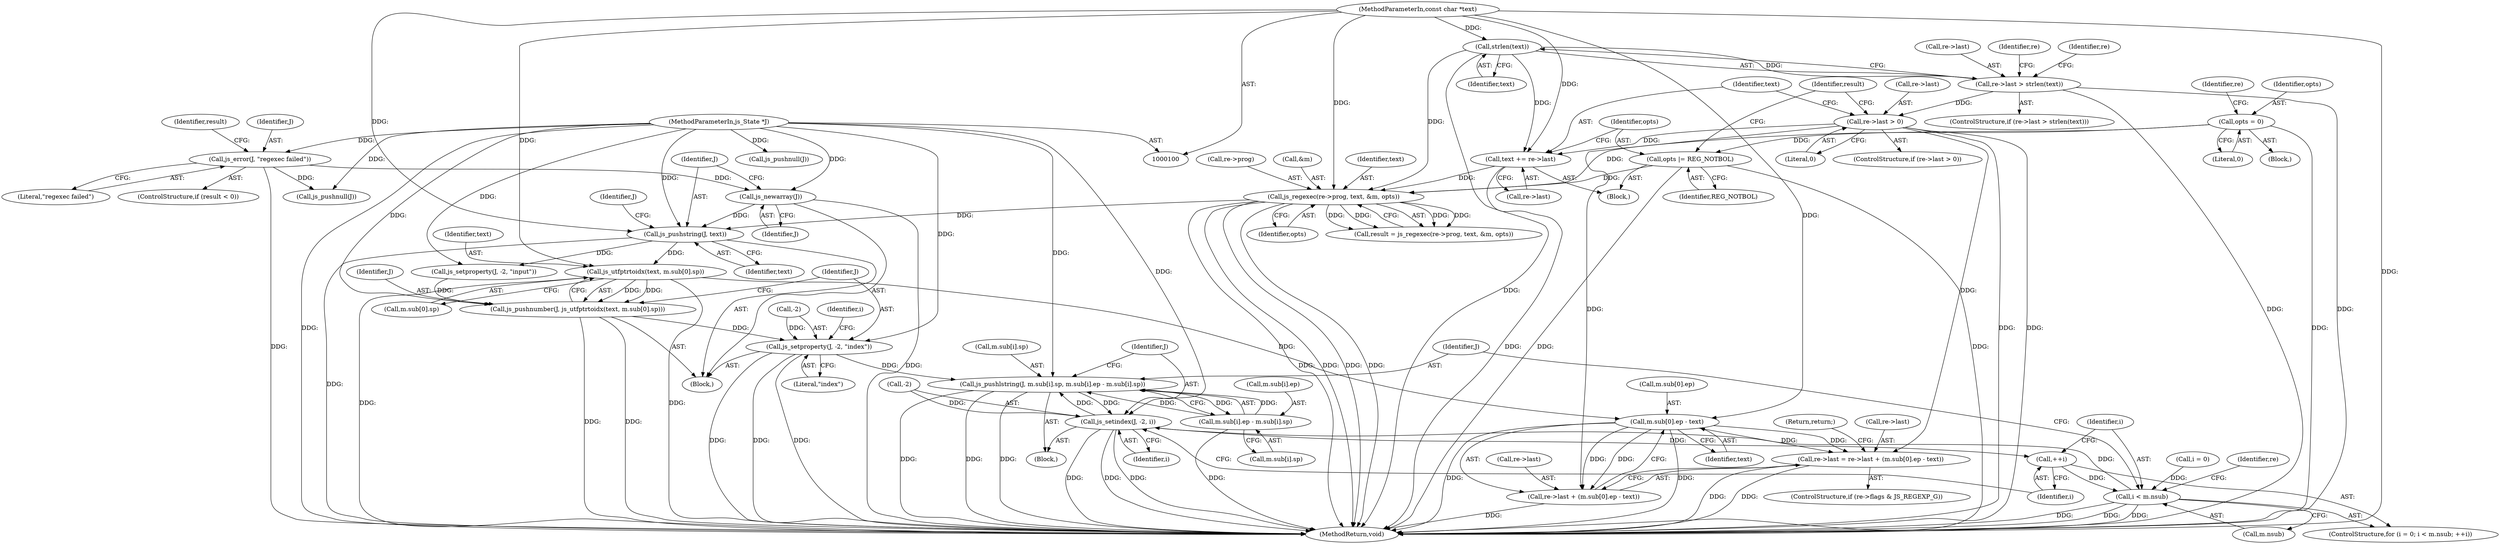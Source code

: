 digraph "0_mujs_00d4606c3baf813b7b1c176823b2729bf51002a2_0@array" {
"1000184" [label="(Call,js_utfptrtoidx(text, m.sub[0].sp))"];
"1000174" [label="(Call,js_pushstring(J, text))"];
"1000172" [label="(Call,js_newarray(J))"];
"1000164" [label="(Call,js_error(J, \"regexec failed\"))"];
"1000101" [label="(MethodParameterIn,js_State *J)"];
"1000152" [label="(Call,js_regexec(re->prog, text, &m, opts))"];
"1000124" [label="(Call,strlen(text))"];
"1000103" [label="(MethodParameterIn,const char *text)"];
"1000142" [label="(Call,text += re->last)"];
"1000136" [label="(Call,re->last > 0)"];
"1000120" [label="(Call,re->last > strlen(text))"];
"1000147" [label="(Call,opts |= REG_NOTBOL)"];
"1000109" [label="(Call,opts = 0)"];
"1000182" [label="(Call,js_pushnumber(J, js_utfptrtoidx(text, m.sub[0].sp)))"];
"1000193" [label="(Call,js_setproperty(J, -2, \"index\"))"];
"1000210" [label="(Call,js_pushlstring(J, m.sub[i].sp, m.sub[i].ep - m.sub[i].sp))"];
"1000219" [label="(Call,m.sub[i].ep - m.sub[i].sp)"];
"1000234" [label="(Call,js_setindex(J, -2, i))"];
"1000207" [label="(Call,++i)"];
"1000202" [label="(Call,i < m.nsub)"];
"1000253" [label="(Call,m.sub[0].ep - text)"];
"1000245" [label="(Call,re->last = re->last + (m.sub[0].ep - text))"];
"1000249" [label="(Call,re->last + (m.sub[0].ep - text))"];
"1000150" [label="(Call,result = js_regexec(re->prog, text, &m, opts))"];
"1000175" [label="(Identifier,J)"];
"1000143" [label="(Identifier,text)"];
"1000141" [label="(Block,)"];
"1000169" [label="(Identifier,result)"];
"1000119" [label="(ControlStructure,if (re->last > strlen(text)))"];
"1000159" [label="(Identifier,opts)"];
"1000210" [label="(Call,js_pushlstring(J, m.sub[i].sp, m.sub[i].ep - m.sub[i].sp))"];
"1000177" [label="(Call,js_setproperty(J, -2, \"input\"))"];
"1000235" [label="(Identifier,J)"];
"1000183" [label="(Identifier,J)"];
"1000140" [label="(Literal,0)"];
"1000194" [label="(Identifier,J)"];
"1000254" [label="(Call,m.sub[0].ep)"];
"1000120" [label="(Call,re->last > strlen(text))"];
"1000253" [label="(Call,m.sub[0].ep - text)"];
"1000246" [label="(Call,re->last)"];
"1000276" [label="(MethodReturn,void)"];
"1000274" [label="(Call,js_pushnull(J))"];
"1000203" [label="(Identifier,i)"];
"1000212" [label="(Call,m.sub[i].sp)"];
"1000197" [label="(Literal,\"index\")"];
"1000209" [label="(Block,)"];
"1000220" [label="(Call,m.sub[i].ep)"];
"1000242" [label="(Identifier,re)"];
"1000234" [label="(Call,js_setindex(J, -2, i))"];
"1000261" [label="(Identifier,text)"];
"1000151" [label="(Identifier,result)"];
"1000208" [label="(Identifier,i)"];
"1000136" [label="(Call,re->last > 0)"];
"1000121" [label="(Call,re->last)"];
"1000111" [label="(Literal,0)"];
"1000135" [label="(ControlStructure,if (re->last > 0))"];
"1000165" [label="(Identifier,J)"];
"1000156" [label="(Identifier,text)"];
"1000104" [label="(Block,)"];
"1000198" [label="(ControlStructure,for (i = 0; i < m.nsub; ++i))"];
"1000239" [label="(ControlStructure,if (re->flags & JS_REGEXP_G))"];
"1000101" [label="(MethodParameterIn,js_State *J)"];
"1000250" [label="(Call,re->last)"];
"1000148" [label="(Identifier,opts)"];
"1000164" [label="(Call,js_error(J, \"regexec failed\"))"];
"1000227" [label="(Call,m.sub[i].sp)"];
"1000172" [label="(Call,js_newarray(J))"];
"1000109" [label="(Call,opts = 0)"];
"1000236" [label="(Call,-2)"];
"1000186" [label="(Call,m.sub[0].sp)"];
"1000142" [label="(Call,text += re->last)"];
"1000166" [label="(Literal,\"regexec failed\")"];
"1000110" [label="(Identifier,opts)"];
"1000144" [label="(Call,re->last)"];
"1000204" [label="(Call,m.nsub)"];
"1000245" [label="(Call,re->last = re->last + (m.sub[0].ep - text))"];
"1000185" [label="(Identifier,text)"];
"1000125" [label="(Identifier,text)"];
"1000182" [label="(Call,js_pushnumber(J, js_utfptrtoidx(text, m.sub[0].sp)))"];
"1000173" [label="(Identifier,J)"];
"1000147" [label="(Call,opts |= REG_NOTBOL)"];
"1000195" [label="(Call,-2)"];
"1000238" [label="(Identifier,i)"];
"1000199" [label="(Call,i = 0)"];
"1000202" [label="(Call,i < m.nsub)"];
"1000219" [label="(Call,m.sub[i].ep - m.sub[i].sp)"];
"1000211" [label="(Identifier,J)"];
"1000132" [label="(Call,js_pushnull(J))"];
"1000249" [label="(Call,re->last + (m.sub[0].ep - text))"];
"1000184" [label="(Call,js_utfptrtoidx(text, m.sub[0].sp))"];
"1000176" [label="(Identifier,text)"];
"1000160" [label="(ControlStructure,if (result < 0))"];
"1000153" [label="(Call,re->prog)"];
"1000103" [label="(MethodParameterIn,const char *text)"];
"1000174" [label="(Call,js_pushstring(J, text))"];
"1000137" [label="(Call,re->last)"];
"1000171" [label="(Block,)"];
"1000193" [label="(Call,js_setproperty(J, -2, \"index\"))"];
"1000157" [label="(Call,&m)"];
"1000200" [label="(Identifier,i)"];
"1000207" [label="(Call,++i)"];
"1000262" [label="(Return,return;)"];
"1000138" [label="(Identifier,re)"];
"1000152" [label="(Call,js_regexec(re->prog, text, &m, opts))"];
"1000178" [label="(Identifier,J)"];
"1000149" [label="(Identifier,REG_NOTBOL)"];
"1000115" [label="(Identifier,re)"];
"1000124" [label="(Call,strlen(text))"];
"1000129" [label="(Identifier,re)"];
"1000184" -> "1000182"  [label="AST: "];
"1000184" -> "1000186"  [label="CFG: "];
"1000185" -> "1000184"  [label="AST: "];
"1000186" -> "1000184"  [label="AST: "];
"1000182" -> "1000184"  [label="CFG: "];
"1000184" -> "1000276"  [label="DDG: "];
"1000184" -> "1000276"  [label="DDG: "];
"1000184" -> "1000182"  [label="DDG: "];
"1000184" -> "1000182"  [label="DDG: "];
"1000174" -> "1000184"  [label="DDG: "];
"1000103" -> "1000184"  [label="DDG: "];
"1000184" -> "1000253"  [label="DDG: "];
"1000174" -> "1000171"  [label="AST: "];
"1000174" -> "1000176"  [label="CFG: "];
"1000175" -> "1000174"  [label="AST: "];
"1000176" -> "1000174"  [label="AST: "];
"1000178" -> "1000174"  [label="CFG: "];
"1000174" -> "1000276"  [label="DDG: "];
"1000172" -> "1000174"  [label="DDG: "];
"1000101" -> "1000174"  [label="DDG: "];
"1000152" -> "1000174"  [label="DDG: "];
"1000103" -> "1000174"  [label="DDG: "];
"1000174" -> "1000177"  [label="DDG: "];
"1000172" -> "1000171"  [label="AST: "];
"1000172" -> "1000173"  [label="CFG: "];
"1000173" -> "1000172"  [label="AST: "];
"1000175" -> "1000172"  [label="CFG: "];
"1000172" -> "1000276"  [label="DDG: "];
"1000164" -> "1000172"  [label="DDG: "];
"1000101" -> "1000172"  [label="DDG: "];
"1000164" -> "1000160"  [label="AST: "];
"1000164" -> "1000166"  [label="CFG: "];
"1000165" -> "1000164"  [label="AST: "];
"1000166" -> "1000164"  [label="AST: "];
"1000169" -> "1000164"  [label="CFG: "];
"1000164" -> "1000276"  [label="DDG: "];
"1000101" -> "1000164"  [label="DDG: "];
"1000164" -> "1000274"  [label="DDG: "];
"1000101" -> "1000100"  [label="AST: "];
"1000101" -> "1000276"  [label="DDG: "];
"1000101" -> "1000132"  [label="DDG: "];
"1000101" -> "1000177"  [label="DDG: "];
"1000101" -> "1000182"  [label="DDG: "];
"1000101" -> "1000193"  [label="DDG: "];
"1000101" -> "1000210"  [label="DDG: "];
"1000101" -> "1000234"  [label="DDG: "];
"1000101" -> "1000274"  [label="DDG: "];
"1000152" -> "1000150"  [label="AST: "];
"1000152" -> "1000159"  [label="CFG: "];
"1000153" -> "1000152"  [label="AST: "];
"1000156" -> "1000152"  [label="AST: "];
"1000157" -> "1000152"  [label="AST: "];
"1000159" -> "1000152"  [label="AST: "];
"1000150" -> "1000152"  [label="CFG: "];
"1000152" -> "1000276"  [label="DDG: "];
"1000152" -> "1000276"  [label="DDG: "];
"1000152" -> "1000276"  [label="DDG: "];
"1000152" -> "1000276"  [label="DDG: "];
"1000152" -> "1000150"  [label="DDG: "];
"1000152" -> "1000150"  [label="DDG: "];
"1000152" -> "1000150"  [label="DDG: "];
"1000152" -> "1000150"  [label="DDG: "];
"1000124" -> "1000152"  [label="DDG: "];
"1000142" -> "1000152"  [label="DDG: "];
"1000103" -> "1000152"  [label="DDG: "];
"1000147" -> "1000152"  [label="DDG: "];
"1000109" -> "1000152"  [label="DDG: "];
"1000124" -> "1000120"  [label="AST: "];
"1000124" -> "1000125"  [label="CFG: "];
"1000125" -> "1000124"  [label="AST: "];
"1000120" -> "1000124"  [label="CFG: "];
"1000124" -> "1000276"  [label="DDG: "];
"1000124" -> "1000120"  [label="DDG: "];
"1000103" -> "1000124"  [label="DDG: "];
"1000124" -> "1000142"  [label="DDG: "];
"1000103" -> "1000100"  [label="AST: "];
"1000103" -> "1000276"  [label="DDG: "];
"1000103" -> "1000142"  [label="DDG: "];
"1000103" -> "1000253"  [label="DDG: "];
"1000142" -> "1000141"  [label="AST: "];
"1000142" -> "1000144"  [label="CFG: "];
"1000143" -> "1000142"  [label="AST: "];
"1000144" -> "1000142"  [label="AST: "];
"1000148" -> "1000142"  [label="CFG: "];
"1000142" -> "1000276"  [label="DDG: "];
"1000136" -> "1000142"  [label="DDG: "];
"1000136" -> "1000135"  [label="AST: "];
"1000136" -> "1000140"  [label="CFG: "];
"1000137" -> "1000136"  [label="AST: "];
"1000140" -> "1000136"  [label="AST: "];
"1000143" -> "1000136"  [label="CFG: "];
"1000151" -> "1000136"  [label="CFG: "];
"1000136" -> "1000276"  [label="DDG: "];
"1000136" -> "1000276"  [label="DDG: "];
"1000120" -> "1000136"  [label="DDG: "];
"1000136" -> "1000245"  [label="DDG: "];
"1000136" -> "1000249"  [label="DDG: "];
"1000120" -> "1000119"  [label="AST: "];
"1000121" -> "1000120"  [label="AST: "];
"1000129" -> "1000120"  [label="CFG: "];
"1000138" -> "1000120"  [label="CFG: "];
"1000120" -> "1000276"  [label="DDG: "];
"1000120" -> "1000276"  [label="DDG: "];
"1000147" -> "1000141"  [label="AST: "];
"1000147" -> "1000149"  [label="CFG: "];
"1000148" -> "1000147"  [label="AST: "];
"1000149" -> "1000147"  [label="AST: "];
"1000151" -> "1000147"  [label="CFG: "];
"1000147" -> "1000276"  [label="DDG: "];
"1000147" -> "1000276"  [label="DDG: "];
"1000109" -> "1000147"  [label="DDG: "];
"1000109" -> "1000104"  [label="AST: "];
"1000109" -> "1000111"  [label="CFG: "];
"1000110" -> "1000109"  [label="AST: "];
"1000111" -> "1000109"  [label="AST: "];
"1000115" -> "1000109"  [label="CFG: "];
"1000109" -> "1000276"  [label="DDG: "];
"1000182" -> "1000171"  [label="AST: "];
"1000183" -> "1000182"  [label="AST: "];
"1000194" -> "1000182"  [label="CFG: "];
"1000182" -> "1000276"  [label="DDG: "];
"1000182" -> "1000276"  [label="DDG: "];
"1000177" -> "1000182"  [label="DDG: "];
"1000182" -> "1000193"  [label="DDG: "];
"1000193" -> "1000171"  [label="AST: "];
"1000193" -> "1000197"  [label="CFG: "];
"1000194" -> "1000193"  [label="AST: "];
"1000195" -> "1000193"  [label="AST: "];
"1000197" -> "1000193"  [label="AST: "];
"1000200" -> "1000193"  [label="CFG: "];
"1000193" -> "1000276"  [label="DDG: "];
"1000193" -> "1000276"  [label="DDG: "];
"1000193" -> "1000276"  [label="DDG: "];
"1000195" -> "1000193"  [label="DDG: "];
"1000193" -> "1000210"  [label="DDG: "];
"1000210" -> "1000209"  [label="AST: "];
"1000210" -> "1000219"  [label="CFG: "];
"1000211" -> "1000210"  [label="AST: "];
"1000212" -> "1000210"  [label="AST: "];
"1000219" -> "1000210"  [label="AST: "];
"1000235" -> "1000210"  [label="CFG: "];
"1000210" -> "1000276"  [label="DDG: "];
"1000210" -> "1000276"  [label="DDG: "];
"1000210" -> "1000276"  [label="DDG: "];
"1000234" -> "1000210"  [label="DDG: "];
"1000219" -> "1000210"  [label="DDG: "];
"1000219" -> "1000210"  [label="DDG: "];
"1000210" -> "1000219"  [label="DDG: "];
"1000210" -> "1000234"  [label="DDG: "];
"1000219" -> "1000227"  [label="CFG: "];
"1000220" -> "1000219"  [label="AST: "];
"1000227" -> "1000219"  [label="AST: "];
"1000219" -> "1000276"  [label="DDG: "];
"1000234" -> "1000209"  [label="AST: "];
"1000234" -> "1000238"  [label="CFG: "];
"1000235" -> "1000234"  [label="AST: "];
"1000236" -> "1000234"  [label="AST: "];
"1000238" -> "1000234"  [label="AST: "];
"1000208" -> "1000234"  [label="CFG: "];
"1000234" -> "1000276"  [label="DDG: "];
"1000234" -> "1000276"  [label="DDG: "];
"1000234" -> "1000276"  [label="DDG: "];
"1000234" -> "1000207"  [label="DDG: "];
"1000236" -> "1000234"  [label="DDG: "];
"1000202" -> "1000234"  [label="DDG: "];
"1000207" -> "1000198"  [label="AST: "];
"1000207" -> "1000208"  [label="CFG: "];
"1000208" -> "1000207"  [label="AST: "];
"1000203" -> "1000207"  [label="CFG: "];
"1000207" -> "1000202"  [label="DDG: "];
"1000202" -> "1000198"  [label="AST: "];
"1000202" -> "1000204"  [label="CFG: "];
"1000203" -> "1000202"  [label="AST: "];
"1000204" -> "1000202"  [label="AST: "];
"1000211" -> "1000202"  [label="CFG: "];
"1000242" -> "1000202"  [label="CFG: "];
"1000202" -> "1000276"  [label="DDG: "];
"1000202" -> "1000276"  [label="DDG: "];
"1000202" -> "1000276"  [label="DDG: "];
"1000199" -> "1000202"  [label="DDG: "];
"1000253" -> "1000249"  [label="AST: "];
"1000253" -> "1000261"  [label="CFG: "];
"1000254" -> "1000253"  [label="AST: "];
"1000261" -> "1000253"  [label="AST: "];
"1000249" -> "1000253"  [label="CFG: "];
"1000253" -> "1000276"  [label="DDG: "];
"1000253" -> "1000276"  [label="DDG: "];
"1000253" -> "1000245"  [label="DDG: "];
"1000253" -> "1000245"  [label="DDG: "];
"1000253" -> "1000249"  [label="DDG: "];
"1000253" -> "1000249"  [label="DDG: "];
"1000245" -> "1000239"  [label="AST: "];
"1000245" -> "1000249"  [label="CFG: "];
"1000246" -> "1000245"  [label="AST: "];
"1000249" -> "1000245"  [label="AST: "];
"1000262" -> "1000245"  [label="CFG: "];
"1000245" -> "1000276"  [label="DDG: "];
"1000245" -> "1000276"  [label="DDG: "];
"1000250" -> "1000249"  [label="AST: "];
"1000249" -> "1000276"  [label="DDG: "];
}
